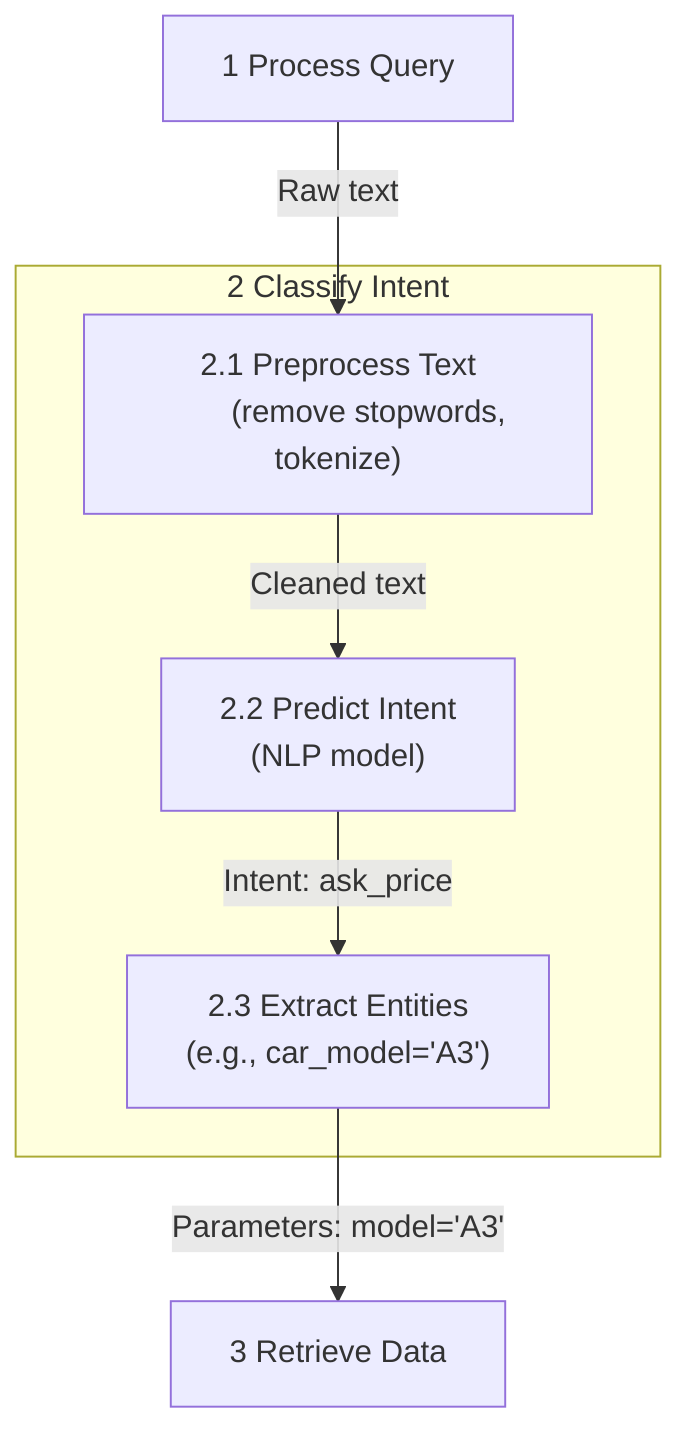 flowchart TD

    subgraph "2 Classify Intent"
        P2A["2.1 Preprocess Text
        (remove stopwords, tokenize)"]
        P2B["2.2 Predict Intent
        (NLP model)"]
        P2C["2.3 Extract Entities
        (e.g., car_model='A3')"]
    end
    P1["1 Process Query"] -->|Raw text| P2A
    P2A -->|Cleaned text| P2B
    P2B -->|Intent: ask_price| P2C
    P2C -->|Parameters: model='A3'| P3["3 Retrieve Data"]